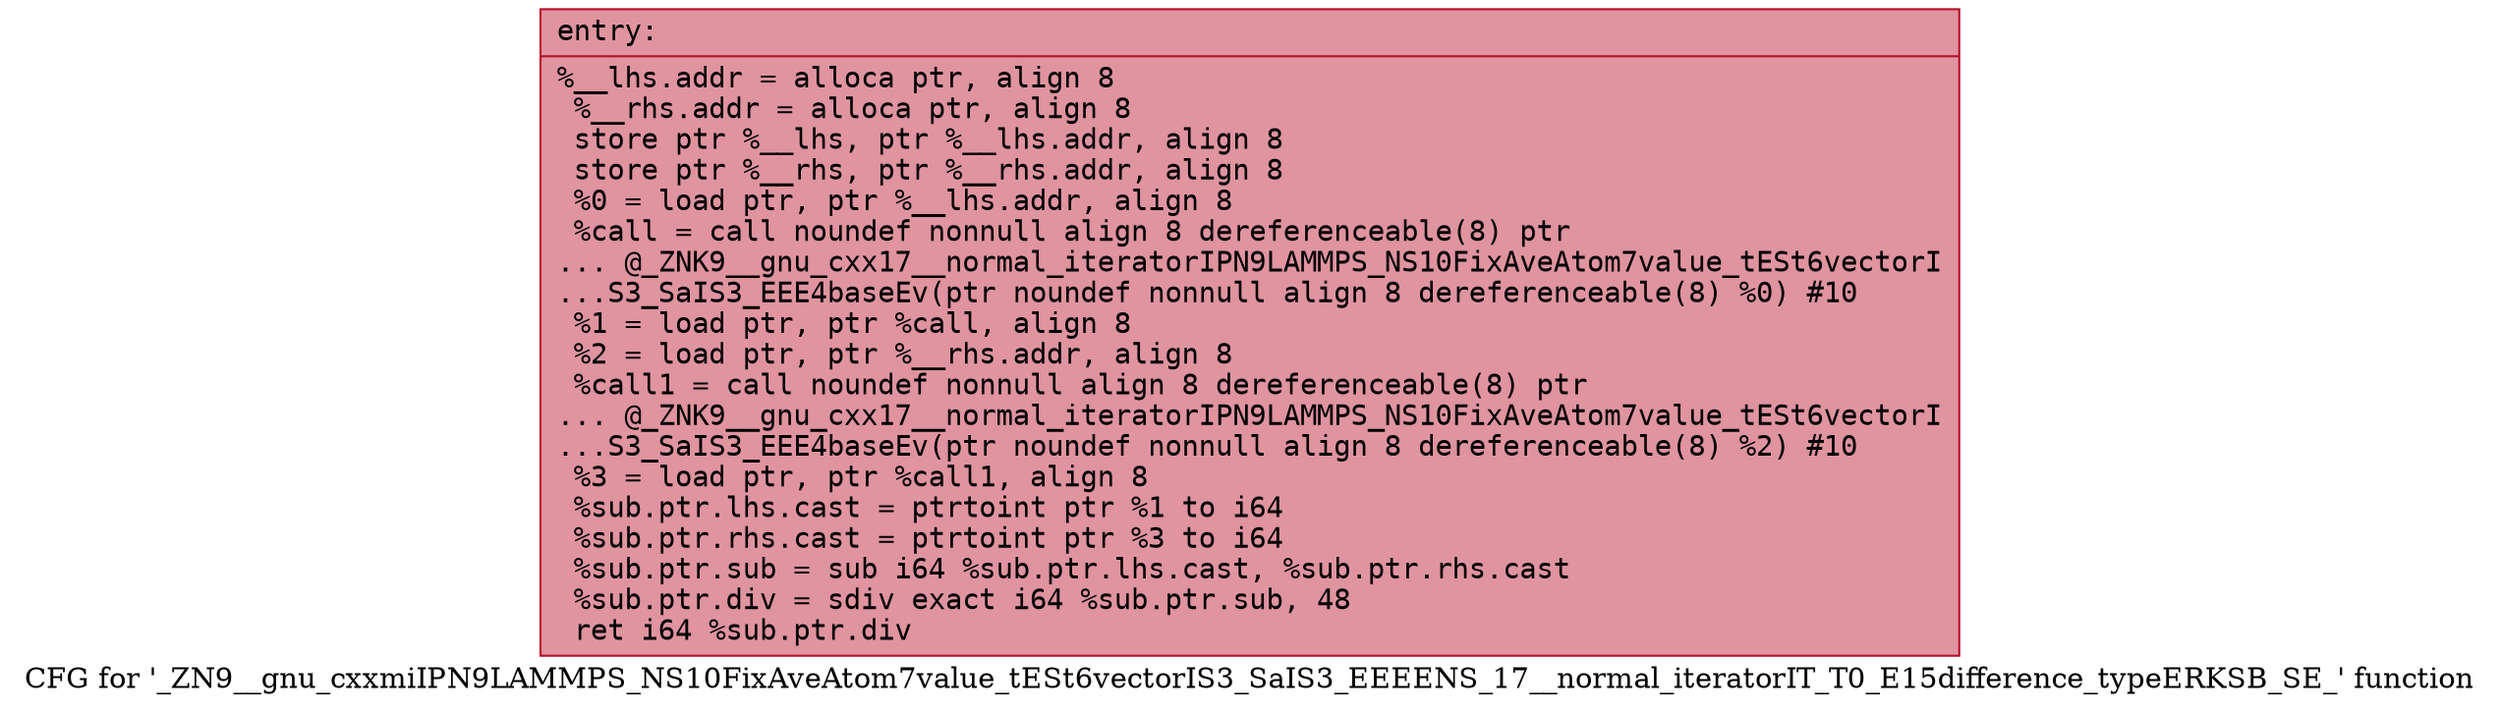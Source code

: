 digraph "CFG for '_ZN9__gnu_cxxmiIPN9LAMMPS_NS10FixAveAtom7value_tESt6vectorIS3_SaIS3_EEEENS_17__normal_iteratorIT_T0_E15difference_typeERKSB_SE_' function" {
	label="CFG for '_ZN9__gnu_cxxmiIPN9LAMMPS_NS10FixAveAtom7value_tESt6vectorIS3_SaIS3_EEEENS_17__normal_iteratorIT_T0_E15difference_typeERKSB_SE_' function";

	Node0x55d08675bf60 [shape=record,color="#b70d28ff", style=filled, fillcolor="#b70d2870" fontname="Courier",label="{entry:\l|  %__lhs.addr = alloca ptr, align 8\l  %__rhs.addr = alloca ptr, align 8\l  store ptr %__lhs, ptr %__lhs.addr, align 8\l  store ptr %__rhs, ptr %__rhs.addr, align 8\l  %0 = load ptr, ptr %__lhs.addr, align 8\l  %call = call noundef nonnull align 8 dereferenceable(8) ptr\l... @_ZNK9__gnu_cxx17__normal_iteratorIPN9LAMMPS_NS10FixAveAtom7value_tESt6vectorI\l...S3_SaIS3_EEE4baseEv(ptr noundef nonnull align 8 dereferenceable(8) %0) #10\l  %1 = load ptr, ptr %call, align 8\l  %2 = load ptr, ptr %__rhs.addr, align 8\l  %call1 = call noundef nonnull align 8 dereferenceable(8) ptr\l... @_ZNK9__gnu_cxx17__normal_iteratorIPN9LAMMPS_NS10FixAveAtom7value_tESt6vectorI\l...S3_SaIS3_EEE4baseEv(ptr noundef nonnull align 8 dereferenceable(8) %2) #10\l  %3 = load ptr, ptr %call1, align 8\l  %sub.ptr.lhs.cast = ptrtoint ptr %1 to i64\l  %sub.ptr.rhs.cast = ptrtoint ptr %3 to i64\l  %sub.ptr.sub = sub i64 %sub.ptr.lhs.cast, %sub.ptr.rhs.cast\l  %sub.ptr.div = sdiv exact i64 %sub.ptr.sub, 48\l  ret i64 %sub.ptr.div\l}"];
}
